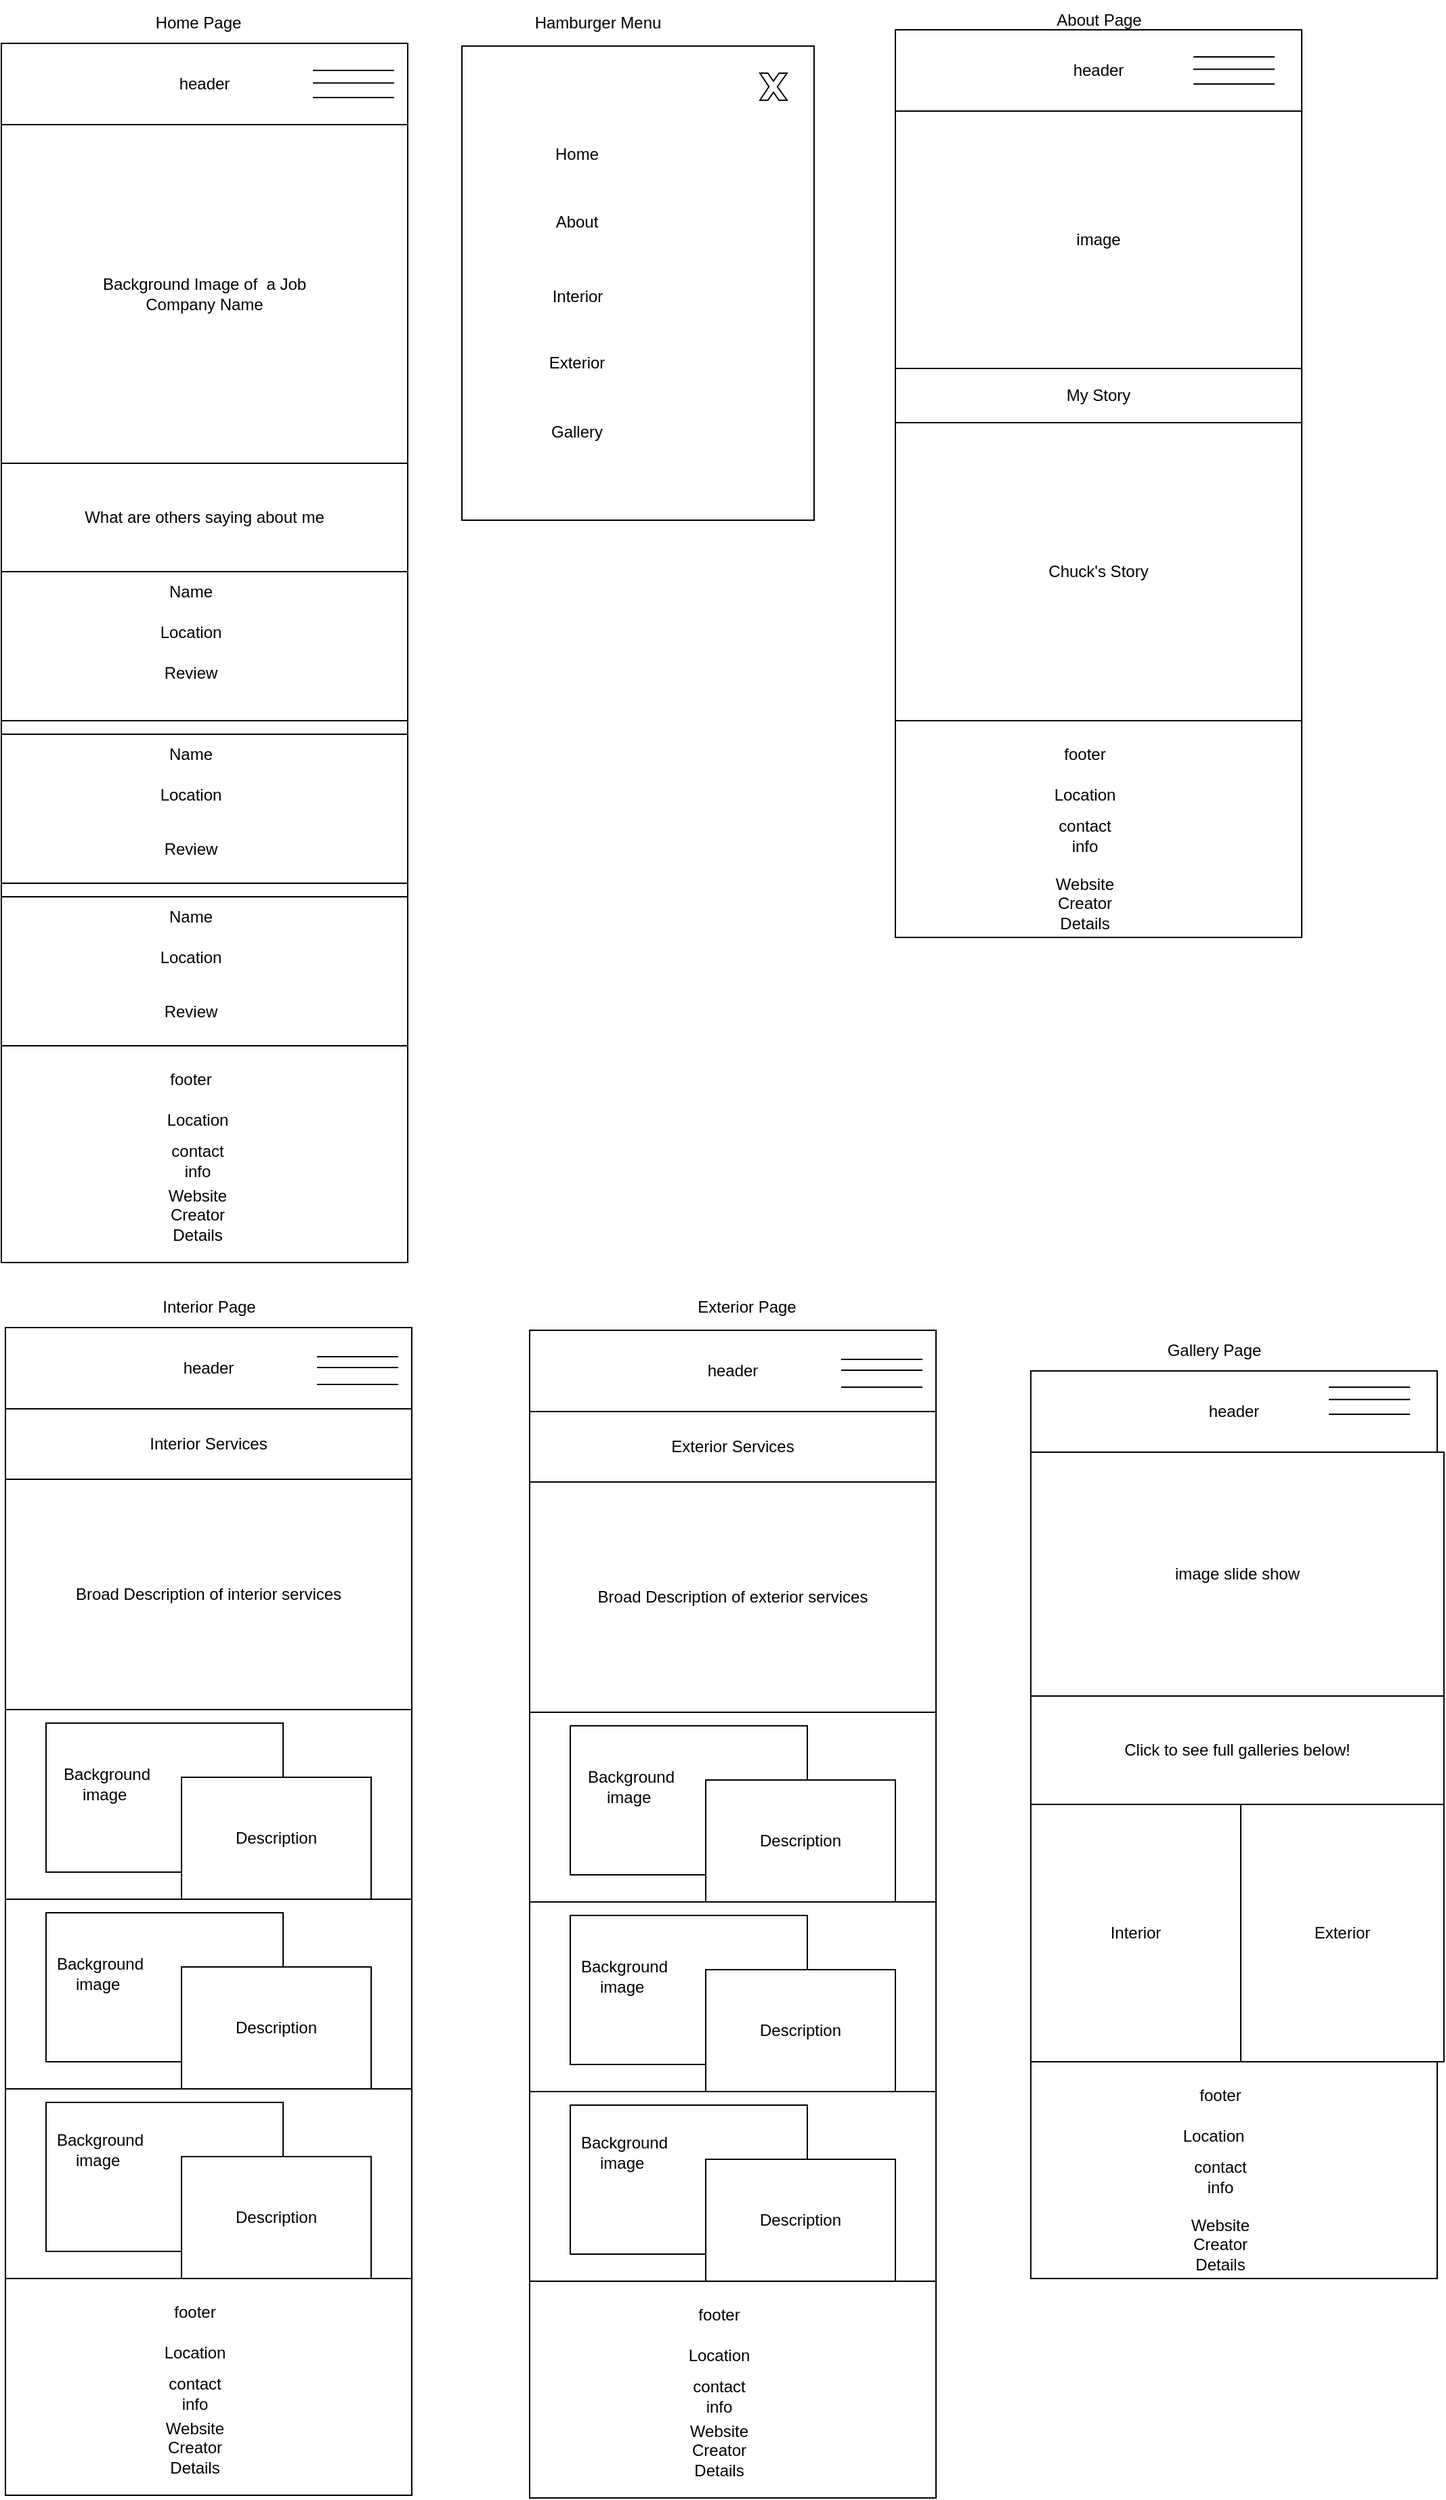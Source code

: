 <mxfile version="23.1.5" type="device">
  <diagram name="Page-1" id="sxH6ze2fHLGYBrZs6Clw">
    <mxGraphModel dx="1750" dy="1035" grid="1" gridSize="10" guides="1" tooltips="1" connect="1" arrows="1" fold="1" page="1" pageScale="1" pageWidth="1169" pageHeight="827" math="0" shadow="0">
      <root>
        <mxCell id="0" />
        <mxCell id="1" parent="0" />
        <mxCell id="nC2iCGnGsCEkpRWqerW0-1" value="header" style="rounded=0;whiteSpace=wrap;html=1;" parent="1" vertex="1">
          <mxGeometry x="330" y="180" width="300" height="60" as="geometry" />
        </mxCell>
        <mxCell id="nC2iCGnGsCEkpRWqerW0-2" value="Background Image of&amp;nbsp; a Job&lt;br&gt;Company Name" style="rounded=0;whiteSpace=wrap;html=1;" parent="1" vertex="1">
          <mxGeometry x="330" y="240" width="300" height="250" as="geometry" />
        </mxCell>
        <mxCell id="nC2iCGnGsCEkpRWqerW0-3" value="What are others saying about me" style="rounded=0;whiteSpace=wrap;html=1;" parent="1" vertex="1">
          <mxGeometry x="330" y="490" width="300" height="80" as="geometry" />
        </mxCell>
        <mxCell id="nC2iCGnGsCEkpRWqerW0-4" value="" style="rounded=0;whiteSpace=wrap;html=1;" parent="1" vertex="1">
          <mxGeometry x="330" y="570" width="300" height="110" as="geometry" />
        </mxCell>
        <mxCell id="nC2iCGnGsCEkpRWqerW0-5" value="" style="rounded=0;whiteSpace=wrap;html=1;" parent="1" vertex="1">
          <mxGeometry x="330" y="690" width="300" height="110" as="geometry" />
        </mxCell>
        <mxCell id="nC2iCGnGsCEkpRWqerW0-6" value="" style="rounded=0;whiteSpace=wrap;html=1;" parent="1" vertex="1">
          <mxGeometry x="330" y="810" width="300" height="110" as="geometry" />
        </mxCell>
        <mxCell id="nC2iCGnGsCEkpRWqerW0-7" value="" style="rounded=0;whiteSpace=wrap;html=1;" parent="1" vertex="1">
          <mxGeometry x="330" y="920" width="300" height="160" as="geometry" />
        </mxCell>
        <mxCell id="nC2iCGnGsCEkpRWqerW0-26" value="" style="rounded=0;whiteSpace=wrap;html=1;" parent="1" vertex="1">
          <mxGeometry x="330" y="680" width="300" height="10" as="geometry" />
        </mxCell>
        <mxCell id="nC2iCGnGsCEkpRWqerW0-27" value="" style="rounded=0;whiteSpace=wrap;html=1;" parent="1" vertex="1">
          <mxGeometry x="330" y="800" width="300" height="10" as="geometry" />
        </mxCell>
        <mxCell id="nC2iCGnGsCEkpRWqerW0-30" value="" style="endArrow=none;html=1;rounded=0;" parent="1" edge="1">
          <mxGeometry width="50" height="50" relative="1" as="geometry">
            <mxPoint x="560" y="200" as="sourcePoint" />
            <mxPoint x="620" y="200" as="targetPoint" />
          </mxGeometry>
        </mxCell>
        <mxCell id="nC2iCGnGsCEkpRWqerW0-31" value="" style="endArrow=none;html=1;rounded=0;" parent="1" edge="1">
          <mxGeometry width="50" height="50" relative="1" as="geometry">
            <mxPoint x="560" y="209.29" as="sourcePoint" />
            <mxPoint x="620" y="209.29" as="targetPoint" />
          </mxGeometry>
        </mxCell>
        <mxCell id="nC2iCGnGsCEkpRWqerW0-32" value="" style="endArrow=none;html=1;rounded=0;" parent="1" edge="1">
          <mxGeometry width="50" height="50" relative="1" as="geometry">
            <mxPoint x="560" y="220" as="sourcePoint" />
            <mxPoint x="620" y="220" as="targetPoint" />
          </mxGeometry>
        </mxCell>
        <mxCell id="nC2iCGnGsCEkpRWqerW0-33" value="Home Page" style="text;html=1;align=center;verticalAlign=middle;resizable=0;points=[];autosize=1;strokeColor=none;fillColor=none;" parent="1" vertex="1">
          <mxGeometry x="430" y="150" width="90" height="30" as="geometry" />
        </mxCell>
        <mxCell id="nC2iCGnGsCEkpRWqerW0-34" value="Name" style="text;html=1;align=center;verticalAlign=middle;whiteSpace=wrap;rounded=0;" parent="1" vertex="1">
          <mxGeometry x="440" y="570" width="60" height="30" as="geometry" />
        </mxCell>
        <mxCell id="nC2iCGnGsCEkpRWqerW0-35" value="Location" style="text;html=1;align=center;verticalAlign=middle;whiteSpace=wrap;rounded=0;" parent="1" vertex="1">
          <mxGeometry x="440" y="600" width="60" height="30" as="geometry" />
        </mxCell>
        <mxCell id="nC2iCGnGsCEkpRWqerW0-36" value="Review" style="text;html=1;align=center;verticalAlign=middle;whiteSpace=wrap;rounded=0;" parent="1" vertex="1">
          <mxGeometry x="440" y="630" width="60" height="30" as="geometry" />
        </mxCell>
        <mxCell id="nC2iCGnGsCEkpRWqerW0-38" value="Name" style="text;html=1;align=center;verticalAlign=middle;whiteSpace=wrap;rounded=0;" parent="1" vertex="1">
          <mxGeometry x="440" y="690" width="60" height="30" as="geometry" />
        </mxCell>
        <mxCell id="nC2iCGnGsCEkpRWqerW0-39" value="Location" style="text;html=1;align=center;verticalAlign=middle;whiteSpace=wrap;rounded=0;" parent="1" vertex="1">
          <mxGeometry x="440" y="720" width="60" height="30" as="geometry" />
        </mxCell>
        <mxCell id="nC2iCGnGsCEkpRWqerW0-40" value="Review" style="text;html=1;align=center;verticalAlign=middle;whiteSpace=wrap;rounded=0;" parent="1" vertex="1">
          <mxGeometry x="440" y="760" width="60" height="30" as="geometry" />
        </mxCell>
        <mxCell id="nC2iCGnGsCEkpRWqerW0-41" value="Name" style="text;html=1;align=center;verticalAlign=middle;whiteSpace=wrap;rounded=0;" parent="1" vertex="1">
          <mxGeometry x="440" y="810" width="60" height="30" as="geometry" />
        </mxCell>
        <mxCell id="nC2iCGnGsCEkpRWqerW0-43" value="Location" style="text;html=1;align=center;verticalAlign=middle;whiteSpace=wrap;rounded=0;" parent="1" vertex="1">
          <mxGeometry x="440" y="840" width="60" height="30" as="geometry" />
        </mxCell>
        <mxCell id="nC2iCGnGsCEkpRWqerW0-44" value="Review" style="text;html=1;align=center;verticalAlign=middle;whiteSpace=wrap;rounded=0;" parent="1" vertex="1">
          <mxGeometry x="440" y="880" width="60" height="30" as="geometry" />
        </mxCell>
        <mxCell id="nC2iCGnGsCEkpRWqerW0-45" value="footer" style="text;html=1;align=center;verticalAlign=middle;whiteSpace=wrap;rounded=0;" parent="1" vertex="1">
          <mxGeometry x="440" y="930" width="60" height="30" as="geometry" />
        </mxCell>
        <mxCell id="nC2iCGnGsCEkpRWqerW0-46" value="Location" style="text;html=1;align=center;verticalAlign=middle;whiteSpace=wrap;rounded=0;" parent="1" vertex="1">
          <mxGeometry x="445" y="960" width="60" height="30" as="geometry" />
        </mxCell>
        <mxCell id="nC2iCGnGsCEkpRWqerW0-47" value="contact info" style="text;html=1;align=center;verticalAlign=middle;whiteSpace=wrap;rounded=0;" parent="1" vertex="1">
          <mxGeometry x="445" y="990" width="60" height="30" as="geometry" />
        </mxCell>
        <mxCell id="nC2iCGnGsCEkpRWqerW0-48" value="Website Creator Details" style="text;html=1;align=center;verticalAlign=middle;whiteSpace=wrap;rounded=0;" parent="1" vertex="1">
          <mxGeometry x="445" y="1030" width="60" height="30" as="geometry" />
        </mxCell>
        <mxCell id="IbHbWJHLzXei9qW6sbm--2" value="" style="rounded=0;whiteSpace=wrap;html=1;" parent="1" vertex="1">
          <mxGeometry x="670" y="182" width="260" height="350" as="geometry" />
        </mxCell>
        <mxCell id="IbHbWJHLzXei9qW6sbm--3" value="Hamburger Menu" style="text;html=1;align=center;verticalAlign=middle;resizable=0;points=[];autosize=1;strokeColor=none;fillColor=none;" parent="1" vertex="1">
          <mxGeometry x="710" y="150" width="120" height="30" as="geometry" />
        </mxCell>
        <mxCell id="IbHbWJHLzXei9qW6sbm--4" value="Home" style="text;html=1;align=center;verticalAlign=middle;whiteSpace=wrap;rounded=0;" parent="1" vertex="1">
          <mxGeometry x="710" y="232" width="90" height="60" as="geometry" />
        </mxCell>
        <mxCell id="IbHbWJHLzXei9qW6sbm--5" value="" style="verticalLabelPosition=bottom;verticalAlign=top;html=1;shape=mxgraph.basic.x" parent="1" vertex="1">
          <mxGeometry x="890" y="202" width="20" height="20" as="geometry" />
        </mxCell>
        <mxCell id="IbHbWJHLzXei9qW6sbm--6" value="About" style="text;html=1;align=center;verticalAlign=middle;whiteSpace=wrap;rounded=0;" parent="1" vertex="1">
          <mxGeometry x="710" y="282" width="90" height="60" as="geometry" />
        </mxCell>
        <mxCell id="IbHbWJHLzXei9qW6sbm--7" value="Interior" style="text;html=1;align=center;verticalAlign=middle;whiteSpace=wrap;rounded=0;" parent="1" vertex="1">
          <mxGeometry x="712.5" y="337" width="85" height="60" as="geometry" />
        </mxCell>
        <mxCell id="IbHbWJHLzXei9qW6sbm--9" value="Gallery" style="text;html=1;align=center;verticalAlign=middle;whiteSpace=wrap;rounded=0;" parent="1" vertex="1">
          <mxGeometry x="715" y="442" width="80" height="50" as="geometry" />
        </mxCell>
        <mxCell id="IbHbWJHLzXei9qW6sbm--12" value="Exterior" style="text;html=1;align=center;verticalAlign=middle;whiteSpace=wrap;rounded=0;" parent="1" vertex="1">
          <mxGeometry x="715" y="391" width="80" height="50" as="geometry" />
        </mxCell>
        <mxCell id="IbHbWJHLzXei9qW6sbm--14" value="header" style="rounded=0;whiteSpace=wrap;html=1;" parent="1" vertex="1">
          <mxGeometry x="990" y="170" width="300" height="60" as="geometry" />
        </mxCell>
        <mxCell id="IbHbWJHLzXei9qW6sbm--18" value="" style="endArrow=none;html=1;rounded=0;" parent="1" edge="1">
          <mxGeometry width="50" height="50" relative="1" as="geometry">
            <mxPoint x="1210" y="210" as="sourcePoint" />
            <mxPoint x="1270" y="210" as="targetPoint" />
          </mxGeometry>
        </mxCell>
        <mxCell id="IbHbWJHLzXei9qW6sbm--19" value="" style="endArrow=none;html=1;rounded=0;" parent="1" edge="1">
          <mxGeometry width="50" height="50" relative="1" as="geometry">
            <mxPoint x="1210" y="190" as="sourcePoint" />
            <mxPoint x="1270" y="190" as="targetPoint" />
          </mxGeometry>
        </mxCell>
        <mxCell id="IbHbWJHLzXei9qW6sbm--20" value="" style="endArrow=none;html=1;rounded=0;" parent="1" edge="1">
          <mxGeometry width="50" height="50" relative="1" as="geometry">
            <mxPoint x="1210" y="199.17" as="sourcePoint" />
            <mxPoint x="1270" y="199.17" as="targetPoint" />
          </mxGeometry>
        </mxCell>
        <mxCell id="IbHbWJHLzXei9qW6sbm--21" value="image" style="rounded=0;whiteSpace=wrap;html=1;" parent="1" vertex="1">
          <mxGeometry x="990" y="230" width="300" height="190" as="geometry" />
        </mxCell>
        <mxCell id="IbHbWJHLzXei9qW6sbm--22" value="" style="rounded=0;whiteSpace=wrap;html=1;" parent="1" vertex="1">
          <mxGeometry x="990" y="420" width="300" height="40" as="geometry" />
        </mxCell>
        <mxCell id="IbHbWJHLzXei9qW6sbm--23" value="My Story" style="text;html=1;align=center;verticalAlign=middle;whiteSpace=wrap;rounded=0;" parent="1" vertex="1">
          <mxGeometry x="1110" y="425" width="60" height="30" as="geometry" />
        </mxCell>
        <mxCell id="IbHbWJHLzXei9qW6sbm--24" value="Chuck&#39;s Story" style="rounded=0;whiteSpace=wrap;html=1;" parent="1" vertex="1">
          <mxGeometry x="990" y="460" width="300" height="220" as="geometry" />
        </mxCell>
        <mxCell id="IbHbWJHLzXei9qW6sbm--25" value="About Page" style="text;html=1;align=center;verticalAlign=middle;resizable=0;points=[];autosize=1;strokeColor=none;fillColor=none;" parent="1" vertex="1">
          <mxGeometry x="1095" y="148" width="90" height="30" as="geometry" />
        </mxCell>
        <mxCell id="IbHbWJHLzXei9qW6sbm--26" value="Interior Services" style="rounded=0;whiteSpace=wrap;html=1;" parent="1" vertex="1">
          <mxGeometry x="333" y="1188" width="300" height="52" as="geometry" />
        </mxCell>
        <mxCell id="IbHbWJHLzXei9qW6sbm--27" value="header" style="rounded=0;whiteSpace=wrap;html=1;" parent="1" vertex="1">
          <mxGeometry x="333" y="1128" width="300" height="60" as="geometry" />
        </mxCell>
        <mxCell id="IbHbWJHLzXei9qW6sbm--28" value="" style="endArrow=none;html=1;rounded=0;" parent="1" edge="1">
          <mxGeometry width="50" height="50" relative="1" as="geometry">
            <mxPoint x="563" y="1170" as="sourcePoint" />
            <mxPoint x="623" y="1170" as="targetPoint" />
          </mxGeometry>
        </mxCell>
        <mxCell id="IbHbWJHLzXei9qW6sbm--29" value="" style="endArrow=none;html=1;rounded=0;" parent="1" edge="1">
          <mxGeometry width="50" height="50" relative="1" as="geometry">
            <mxPoint x="563" y="1157.52" as="sourcePoint" />
            <mxPoint x="623" y="1157.52" as="targetPoint" />
          </mxGeometry>
        </mxCell>
        <mxCell id="IbHbWJHLzXei9qW6sbm--30" value="" style="endArrow=none;html=1;rounded=0;" parent="1" edge="1">
          <mxGeometry width="50" height="50" relative="1" as="geometry">
            <mxPoint x="563" y="1149.52" as="sourcePoint" />
            <mxPoint x="623" y="1149.52" as="targetPoint" />
          </mxGeometry>
        </mxCell>
        <mxCell id="IbHbWJHLzXei9qW6sbm--31" value="Interior Page" style="text;html=1;align=center;verticalAlign=middle;resizable=0;points=[];autosize=1;strokeColor=none;fillColor=none;" parent="1" vertex="1">
          <mxGeometry x="438" y="1098" width="90" height="30" as="geometry" />
        </mxCell>
        <mxCell id="IbHbWJHLzXei9qW6sbm--32" value="Broad Description of interior services" style="rounded=0;whiteSpace=wrap;html=1;" parent="1" vertex="1">
          <mxGeometry x="333" y="1240" width="300" height="170" as="geometry" />
        </mxCell>
        <mxCell id="IbHbWJHLzXei9qW6sbm--37" value="" style="endArrow=none;html=1;rounded=0;" parent="1" edge="1">
          <mxGeometry width="50" height="50" relative="1" as="geometry">
            <mxPoint x="333" y="1550" as="sourcePoint" />
            <mxPoint x="333" y="1410" as="targetPoint" />
          </mxGeometry>
        </mxCell>
        <mxCell id="IbHbWJHLzXei9qW6sbm--38" value="" style="endArrow=none;html=1;rounded=0;" parent="1" edge="1">
          <mxGeometry width="50" height="50" relative="1" as="geometry">
            <mxPoint x="633" y="1550" as="sourcePoint" />
            <mxPoint x="633" y="1410" as="targetPoint" />
          </mxGeometry>
        </mxCell>
        <mxCell id="IbHbWJHLzXei9qW6sbm--39" value="" style="endArrow=none;html=1;rounded=0;" parent="1" edge="1">
          <mxGeometry width="50" height="50" relative="1" as="geometry">
            <mxPoint x="333" y="1550" as="sourcePoint" />
            <mxPoint x="633" y="1550" as="targetPoint" />
          </mxGeometry>
        </mxCell>
        <mxCell id="IbHbWJHLzXei9qW6sbm--40" value="" style="rounded=0;whiteSpace=wrap;html=1;" parent="1" vertex="1">
          <mxGeometry x="363" y="1420" width="175" height="110" as="geometry" />
        </mxCell>
        <mxCell id="IbHbWJHLzXei9qW6sbm--41" value="Background image&amp;nbsp;" style="text;html=1;align=center;verticalAlign=middle;whiteSpace=wrap;rounded=0;" parent="1" vertex="1">
          <mxGeometry x="378" y="1450" width="60" height="30" as="geometry" />
        </mxCell>
        <mxCell id="IbHbWJHLzXei9qW6sbm--42" value="Description" style="rounded=0;whiteSpace=wrap;html=1;" parent="1" vertex="1">
          <mxGeometry x="463" y="1460" width="140" height="90" as="geometry" />
        </mxCell>
        <mxCell id="IbHbWJHLzXei9qW6sbm--43" value="" style="endArrow=none;html=1;rounded=0;" parent="1" edge="1">
          <mxGeometry width="50" height="50" relative="1" as="geometry">
            <mxPoint x="333" y="1690" as="sourcePoint" />
            <mxPoint x="333" y="1550" as="targetPoint" />
          </mxGeometry>
        </mxCell>
        <mxCell id="IbHbWJHLzXei9qW6sbm--44" value="" style="endArrow=none;html=1;rounded=0;" parent="1" edge="1">
          <mxGeometry width="50" height="50" relative="1" as="geometry">
            <mxPoint x="633" y="1690" as="sourcePoint" />
            <mxPoint x="633" y="1550" as="targetPoint" />
          </mxGeometry>
        </mxCell>
        <mxCell id="IbHbWJHLzXei9qW6sbm--45" value="" style="endArrow=none;html=1;rounded=0;" parent="1" edge="1">
          <mxGeometry width="50" height="50" relative="1" as="geometry">
            <mxPoint x="333" y="1690" as="sourcePoint" />
            <mxPoint x="633" y="1690" as="targetPoint" />
          </mxGeometry>
        </mxCell>
        <mxCell id="IbHbWJHLzXei9qW6sbm--46" value="" style="rounded=0;whiteSpace=wrap;html=1;" parent="1" vertex="1">
          <mxGeometry x="363" y="1560" width="175" height="110" as="geometry" />
        </mxCell>
        <mxCell id="IbHbWJHLzXei9qW6sbm--47" value="Background image&amp;nbsp;" style="text;html=1;align=center;verticalAlign=middle;whiteSpace=wrap;rounded=0;" parent="1" vertex="1">
          <mxGeometry x="373" y="1590" width="60" height="30" as="geometry" />
        </mxCell>
        <mxCell id="IbHbWJHLzXei9qW6sbm--48" value="Description" style="rounded=0;whiteSpace=wrap;html=1;" parent="1" vertex="1">
          <mxGeometry x="463" y="1600" width="140" height="90" as="geometry" />
        </mxCell>
        <mxCell id="IbHbWJHLzXei9qW6sbm--49" value="" style="endArrow=none;html=1;rounded=0;" parent="1" edge="1">
          <mxGeometry width="50" height="50" relative="1" as="geometry">
            <mxPoint x="333" y="1830" as="sourcePoint" />
            <mxPoint x="333" y="1690" as="targetPoint" />
          </mxGeometry>
        </mxCell>
        <mxCell id="IbHbWJHLzXei9qW6sbm--50" value="" style="endArrow=none;html=1;rounded=0;" parent="1" edge="1">
          <mxGeometry width="50" height="50" relative="1" as="geometry">
            <mxPoint x="633" y="1830" as="sourcePoint" />
            <mxPoint x="633" y="1690" as="targetPoint" />
          </mxGeometry>
        </mxCell>
        <mxCell id="IbHbWJHLzXei9qW6sbm--51" value="" style="endArrow=none;html=1;rounded=0;" parent="1" edge="1">
          <mxGeometry width="50" height="50" relative="1" as="geometry">
            <mxPoint x="333" y="1830" as="sourcePoint" />
            <mxPoint x="633" y="1830" as="targetPoint" />
          </mxGeometry>
        </mxCell>
        <mxCell id="IbHbWJHLzXei9qW6sbm--52" value="" style="rounded=0;whiteSpace=wrap;html=1;" parent="1" vertex="1">
          <mxGeometry x="363" y="1700" width="175" height="110" as="geometry" />
        </mxCell>
        <mxCell id="IbHbWJHLzXei9qW6sbm--53" value="Background image&amp;nbsp;" style="text;html=1;align=center;verticalAlign=middle;whiteSpace=wrap;rounded=0;" parent="1" vertex="1">
          <mxGeometry x="373" y="1720" width="60" height="30" as="geometry" />
        </mxCell>
        <mxCell id="IbHbWJHLzXei9qW6sbm--54" value="Description" style="rounded=0;whiteSpace=wrap;html=1;" parent="1" vertex="1">
          <mxGeometry x="463" y="1740" width="140" height="90" as="geometry" />
        </mxCell>
        <mxCell id="IbHbWJHLzXei9qW6sbm--55" value="" style="rounded=0;whiteSpace=wrap;html=1;" parent="1" vertex="1">
          <mxGeometry x="990" y="680" width="300" height="160" as="geometry" />
        </mxCell>
        <mxCell id="IbHbWJHLzXei9qW6sbm--56" value="" style="rounded=0;whiteSpace=wrap;html=1;" parent="1" vertex="1">
          <mxGeometry x="333" y="1830" width="300" height="160" as="geometry" />
        </mxCell>
        <mxCell id="IbHbWJHLzXei9qW6sbm--57" value="footer" style="text;html=1;align=center;verticalAlign=middle;whiteSpace=wrap;rounded=0;" parent="1" vertex="1">
          <mxGeometry x="1100" y="690" width="60" height="30" as="geometry" />
        </mxCell>
        <mxCell id="IbHbWJHLzXei9qW6sbm--58" value="footer" style="text;html=1;align=center;verticalAlign=middle;whiteSpace=wrap;rounded=0;" parent="1" vertex="1">
          <mxGeometry x="443" y="1840" width="60" height="30" as="geometry" />
        </mxCell>
        <mxCell id="IbHbWJHLzXei9qW6sbm--59" value="Location" style="text;html=1;align=center;verticalAlign=middle;whiteSpace=wrap;rounded=0;" parent="1" vertex="1">
          <mxGeometry x="1100" y="720" width="60" height="30" as="geometry" />
        </mxCell>
        <mxCell id="IbHbWJHLzXei9qW6sbm--60" value="Location" style="text;html=1;align=center;verticalAlign=middle;whiteSpace=wrap;rounded=0;" parent="1" vertex="1">
          <mxGeometry x="443" y="1870" width="60" height="30" as="geometry" />
        </mxCell>
        <mxCell id="IbHbWJHLzXei9qW6sbm--61" value="contact info" style="text;html=1;align=center;verticalAlign=middle;whiteSpace=wrap;rounded=0;" parent="1" vertex="1">
          <mxGeometry x="1100" y="750" width="60" height="30" as="geometry" />
        </mxCell>
        <mxCell id="IbHbWJHLzXei9qW6sbm--62" value="contact info" style="text;html=1;align=center;verticalAlign=middle;whiteSpace=wrap;rounded=0;" parent="1" vertex="1">
          <mxGeometry x="443" y="1900" width="60" height="30" as="geometry" />
        </mxCell>
        <mxCell id="IbHbWJHLzXei9qW6sbm--63" value="Website Creator Details" style="text;html=1;align=center;verticalAlign=middle;whiteSpace=wrap;rounded=0;" parent="1" vertex="1">
          <mxGeometry x="1100" y="800" width="60" height="30" as="geometry" />
        </mxCell>
        <mxCell id="IbHbWJHLzXei9qW6sbm--64" value="Website Creator Details" style="text;html=1;align=center;verticalAlign=middle;whiteSpace=wrap;rounded=0;" parent="1" vertex="1">
          <mxGeometry x="443" y="1940" width="60" height="30" as="geometry" />
        </mxCell>
        <mxCell id="IbHbWJHLzXei9qW6sbm--66" value="Exterior Services" style="rounded=0;whiteSpace=wrap;html=1;" parent="1" vertex="1">
          <mxGeometry x="720" y="1190" width="300" height="52" as="geometry" />
        </mxCell>
        <mxCell id="IbHbWJHLzXei9qW6sbm--67" value="header" style="rounded=0;whiteSpace=wrap;html=1;" parent="1" vertex="1">
          <mxGeometry x="720" y="1130" width="300" height="60" as="geometry" />
        </mxCell>
        <mxCell id="IbHbWJHLzXei9qW6sbm--68" value="" style="endArrow=none;html=1;rounded=0;" parent="1" edge="1">
          <mxGeometry width="50" height="50" relative="1" as="geometry">
            <mxPoint x="950" y="1172" as="sourcePoint" />
            <mxPoint x="1010" y="1172" as="targetPoint" />
          </mxGeometry>
        </mxCell>
        <mxCell id="IbHbWJHLzXei9qW6sbm--69" value="" style="endArrow=none;html=1;rounded=0;" parent="1" edge="1">
          <mxGeometry width="50" height="50" relative="1" as="geometry">
            <mxPoint x="950" y="1159.52" as="sourcePoint" />
            <mxPoint x="1010" y="1159.52" as="targetPoint" />
          </mxGeometry>
        </mxCell>
        <mxCell id="IbHbWJHLzXei9qW6sbm--70" value="" style="endArrow=none;html=1;rounded=0;" parent="1" edge="1">
          <mxGeometry width="50" height="50" relative="1" as="geometry">
            <mxPoint x="950" y="1151.52" as="sourcePoint" />
            <mxPoint x="1010" y="1151.52" as="targetPoint" />
          </mxGeometry>
        </mxCell>
        <mxCell id="IbHbWJHLzXei9qW6sbm--71" value="Exterior Page" style="text;html=1;align=center;verticalAlign=middle;resizable=0;points=[];autosize=1;strokeColor=none;fillColor=none;" parent="1" vertex="1">
          <mxGeometry x="830" y="1098" width="100" height="30" as="geometry" />
        </mxCell>
        <mxCell id="IbHbWJHLzXei9qW6sbm--72" value="Broad Description of exterior services" style="rounded=0;whiteSpace=wrap;html=1;" parent="1" vertex="1">
          <mxGeometry x="720" y="1242" width="300" height="170" as="geometry" />
        </mxCell>
        <mxCell id="IbHbWJHLzXei9qW6sbm--73" value="" style="endArrow=none;html=1;rounded=0;" parent="1" edge="1">
          <mxGeometry width="50" height="50" relative="1" as="geometry">
            <mxPoint x="720" y="1552" as="sourcePoint" />
            <mxPoint x="720" y="1412" as="targetPoint" />
          </mxGeometry>
        </mxCell>
        <mxCell id="IbHbWJHLzXei9qW6sbm--74" value="" style="endArrow=none;html=1;rounded=0;" parent="1" edge="1">
          <mxGeometry width="50" height="50" relative="1" as="geometry">
            <mxPoint x="1020" y="1552" as="sourcePoint" />
            <mxPoint x="1020" y="1412" as="targetPoint" />
          </mxGeometry>
        </mxCell>
        <mxCell id="IbHbWJHLzXei9qW6sbm--75" value="" style="endArrow=none;html=1;rounded=0;" parent="1" edge="1">
          <mxGeometry width="50" height="50" relative="1" as="geometry">
            <mxPoint x="720" y="1552" as="sourcePoint" />
            <mxPoint x="1020" y="1552" as="targetPoint" />
          </mxGeometry>
        </mxCell>
        <mxCell id="IbHbWJHLzXei9qW6sbm--76" value="" style="rounded=0;whiteSpace=wrap;html=1;" parent="1" vertex="1">
          <mxGeometry x="750" y="1422" width="175" height="110" as="geometry" />
        </mxCell>
        <mxCell id="IbHbWJHLzXei9qW6sbm--77" value="Background image&amp;nbsp;" style="text;html=1;align=center;verticalAlign=middle;whiteSpace=wrap;rounded=0;" parent="1" vertex="1">
          <mxGeometry x="765" y="1452" width="60" height="30" as="geometry" />
        </mxCell>
        <mxCell id="IbHbWJHLzXei9qW6sbm--78" value="Description" style="rounded=0;whiteSpace=wrap;html=1;" parent="1" vertex="1">
          <mxGeometry x="850" y="1462" width="140" height="90" as="geometry" />
        </mxCell>
        <mxCell id="IbHbWJHLzXei9qW6sbm--79" value="" style="endArrow=none;html=1;rounded=0;" parent="1" edge="1">
          <mxGeometry width="50" height="50" relative="1" as="geometry">
            <mxPoint x="720" y="1692" as="sourcePoint" />
            <mxPoint x="720" y="1552" as="targetPoint" />
          </mxGeometry>
        </mxCell>
        <mxCell id="IbHbWJHLzXei9qW6sbm--80" value="" style="endArrow=none;html=1;rounded=0;" parent="1" edge="1">
          <mxGeometry width="50" height="50" relative="1" as="geometry">
            <mxPoint x="1020" y="1692" as="sourcePoint" />
            <mxPoint x="1020" y="1552" as="targetPoint" />
          </mxGeometry>
        </mxCell>
        <mxCell id="IbHbWJHLzXei9qW6sbm--81" value="" style="endArrow=none;html=1;rounded=0;" parent="1" edge="1">
          <mxGeometry width="50" height="50" relative="1" as="geometry">
            <mxPoint x="720" y="1692" as="sourcePoint" />
            <mxPoint x="1020" y="1692" as="targetPoint" />
          </mxGeometry>
        </mxCell>
        <mxCell id="IbHbWJHLzXei9qW6sbm--82" value="" style="rounded=0;whiteSpace=wrap;html=1;" parent="1" vertex="1">
          <mxGeometry x="750" y="1562" width="175" height="110" as="geometry" />
        </mxCell>
        <mxCell id="IbHbWJHLzXei9qW6sbm--83" value="Background image&amp;nbsp;" style="text;html=1;align=center;verticalAlign=middle;whiteSpace=wrap;rounded=0;" parent="1" vertex="1">
          <mxGeometry x="760" y="1592" width="60" height="30" as="geometry" />
        </mxCell>
        <mxCell id="IbHbWJHLzXei9qW6sbm--84" value="Description" style="rounded=0;whiteSpace=wrap;html=1;" parent="1" vertex="1">
          <mxGeometry x="850" y="1602" width="140" height="90" as="geometry" />
        </mxCell>
        <mxCell id="IbHbWJHLzXei9qW6sbm--85" value="" style="endArrow=none;html=1;rounded=0;" parent="1" edge="1">
          <mxGeometry width="50" height="50" relative="1" as="geometry">
            <mxPoint x="720" y="1832" as="sourcePoint" />
            <mxPoint x="720" y="1692" as="targetPoint" />
          </mxGeometry>
        </mxCell>
        <mxCell id="IbHbWJHLzXei9qW6sbm--86" value="" style="endArrow=none;html=1;rounded=0;" parent="1" edge="1">
          <mxGeometry width="50" height="50" relative="1" as="geometry">
            <mxPoint x="1020" y="1832" as="sourcePoint" />
            <mxPoint x="1020" y="1692" as="targetPoint" />
          </mxGeometry>
        </mxCell>
        <mxCell id="IbHbWJHLzXei9qW6sbm--87" value="" style="endArrow=none;html=1;rounded=0;" parent="1" edge="1">
          <mxGeometry width="50" height="50" relative="1" as="geometry">
            <mxPoint x="720" y="1832" as="sourcePoint" />
            <mxPoint x="1020" y="1832" as="targetPoint" />
          </mxGeometry>
        </mxCell>
        <mxCell id="IbHbWJHLzXei9qW6sbm--88" value="" style="rounded=0;whiteSpace=wrap;html=1;" parent="1" vertex="1">
          <mxGeometry x="750" y="1702" width="175" height="110" as="geometry" />
        </mxCell>
        <mxCell id="IbHbWJHLzXei9qW6sbm--89" value="Background image&amp;nbsp;" style="text;html=1;align=center;verticalAlign=middle;whiteSpace=wrap;rounded=0;" parent="1" vertex="1">
          <mxGeometry x="760" y="1722" width="60" height="30" as="geometry" />
        </mxCell>
        <mxCell id="IbHbWJHLzXei9qW6sbm--90" value="Description" style="rounded=0;whiteSpace=wrap;html=1;" parent="1" vertex="1">
          <mxGeometry x="850" y="1742" width="140" height="90" as="geometry" />
        </mxCell>
        <mxCell id="IbHbWJHLzXei9qW6sbm--91" value="" style="rounded=0;whiteSpace=wrap;html=1;" parent="1" vertex="1">
          <mxGeometry x="720" y="1832" width="300" height="160" as="geometry" />
        </mxCell>
        <mxCell id="IbHbWJHLzXei9qW6sbm--92" value="footer" style="text;html=1;align=center;verticalAlign=middle;whiteSpace=wrap;rounded=0;" parent="1" vertex="1">
          <mxGeometry x="830" y="1842" width="60" height="30" as="geometry" />
        </mxCell>
        <mxCell id="IbHbWJHLzXei9qW6sbm--93" value="Location" style="text;html=1;align=center;verticalAlign=middle;whiteSpace=wrap;rounded=0;" parent="1" vertex="1">
          <mxGeometry x="830" y="1872" width="60" height="30" as="geometry" />
        </mxCell>
        <mxCell id="IbHbWJHLzXei9qW6sbm--94" value="contact info" style="text;html=1;align=center;verticalAlign=middle;whiteSpace=wrap;rounded=0;" parent="1" vertex="1">
          <mxGeometry x="830" y="1902" width="60" height="30" as="geometry" />
        </mxCell>
        <mxCell id="IbHbWJHLzXei9qW6sbm--95" value="Website Creator Details" style="text;html=1;align=center;verticalAlign=middle;whiteSpace=wrap;rounded=0;" parent="1" vertex="1">
          <mxGeometry x="830" y="1942" width="60" height="30" as="geometry" />
        </mxCell>
        <mxCell id="IbHbWJHLzXei9qW6sbm--96" value="header" style="rounded=0;whiteSpace=wrap;html=1;" parent="1" vertex="1">
          <mxGeometry x="1090" y="1160" width="300" height="60" as="geometry" />
        </mxCell>
        <mxCell id="IbHbWJHLzXei9qW6sbm--97" value="" style="endArrow=none;html=1;rounded=0;" parent="1" edge="1">
          <mxGeometry width="50" height="50" relative="1" as="geometry">
            <mxPoint x="1310" y="1192" as="sourcePoint" />
            <mxPoint x="1370" y="1192" as="targetPoint" />
          </mxGeometry>
        </mxCell>
        <mxCell id="IbHbWJHLzXei9qW6sbm--98" value="" style="endArrow=none;html=1;rounded=0;" parent="1" edge="1">
          <mxGeometry width="50" height="50" relative="1" as="geometry">
            <mxPoint x="1310" y="1172" as="sourcePoint" />
            <mxPoint x="1370" y="1172" as="targetPoint" />
          </mxGeometry>
        </mxCell>
        <mxCell id="IbHbWJHLzXei9qW6sbm--99" value="" style="endArrow=none;html=1;rounded=0;" parent="1" edge="1">
          <mxGeometry width="50" height="50" relative="1" as="geometry">
            <mxPoint x="1310" y="1181.17" as="sourcePoint" />
            <mxPoint x="1370" y="1181.17" as="targetPoint" />
          </mxGeometry>
        </mxCell>
        <mxCell id="IbHbWJHLzXei9qW6sbm--100" value="Gallery Page" style="text;html=1;align=center;verticalAlign=middle;resizable=0;points=[];autosize=1;strokeColor=none;fillColor=none;" parent="1" vertex="1">
          <mxGeometry x="1180" y="1130" width="90" height="30" as="geometry" />
        </mxCell>
        <mxCell id="IbHbWJHLzXei9qW6sbm--102" value="image slide show" style="rounded=0;whiteSpace=wrap;html=1;" parent="1" vertex="1">
          <mxGeometry x="1090" y="1220" width="305" height="180" as="geometry" />
        </mxCell>
        <mxCell id="IbHbWJHLzXei9qW6sbm--103" value="Click to see full galleries below!" style="rounded=0;whiteSpace=wrap;html=1;" parent="1" vertex="1">
          <mxGeometry x="1090" y="1400" width="305" height="80" as="geometry" />
        </mxCell>
        <mxCell id="IbHbWJHLzXei9qW6sbm--104" value="Interior" style="rounded=0;whiteSpace=wrap;html=1;" parent="1" vertex="1">
          <mxGeometry x="1090" y="1480" width="155" height="190" as="geometry" />
        </mxCell>
        <mxCell id="IbHbWJHLzXei9qW6sbm--105" value="Exterior" style="rounded=0;whiteSpace=wrap;html=1;" parent="1" vertex="1">
          <mxGeometry x="1245" y="1480" width="150" height="190" as="geometry" />
        </mxCell>
        <mxCell id="IbHbWJHLzXei9qW6sbm--106" value="" style="rounded=0;whiteSpace=wrap;html=1;" parent="1" vertex="1">
          <mxGeometry x="1090" y="1670" width="300" height="160" as="geometry" />
        </mxCell>
        <mxCell id="IbHbWJHLzXei9qW6sbm--107" value="footer" style="text;html=1;align=center;verticalAlign=middle;whiteSpace=wrap;rounded=0;" parent="1" vertex="1">
          <mxGeometry x="1200" y="1680" width="60" height="30" as="geometry" />
        </mxCell>
        <mxCell id="IbHbWJHLzXei9qW6sbm--108" value="Location" style="text;html=1;align=center;verticalAlign=middle;whiteSpace=wrap;rounded=0;" parent="1" vertex="1">
          <mxGeometry x="1195" y="1710" width="60" height="30" as="geometry" />
        </mxCell>
        <mxCell id="IbHbWJHLzXei9qW6sbm--109" value="contact info" style="text;html=1;align=center;verticalAlign=middle;whiteSpace=wrap;rounded=0;" parent="1" vertex="1">
          <mxGeometry x="1200" y="1740" width="60" height="30" as="geometry" />
        </mxCell>
        <mxCell id="IbHbWJHLzXei9qW6sbm--110" value="Website Creator Details" style="text;html=1;align=center;verticalAlign=middle;whiteSpace=wrap;rounded=0;" parent="1" vertex="1">
          <mxGeometry x="1200" y="1790" width="60" height="30" as="geometry" />
        </mxCell>
      </root>
    </mxGraphModel>
  </diagram>
</mxfile>
